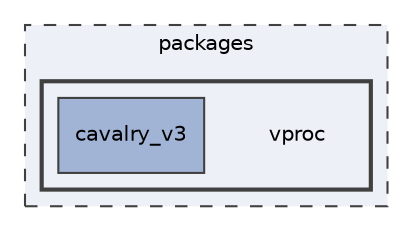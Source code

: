 digraph "packages/vproc"
{
 // INTERACTIVE_SVG=YES
 // LATEX_PDF_SIZE
  bgcolor="transparent";
  edge [fontname="Helvetica",fontsize="10",labelfontname="Helvetica",labelfontsize="10"];
  node [fontname="Helvetica",fontsize="10",shape=record];
  compound=true
  subgraph clusterdir_93501a11e921083efbd154e0cdff5f10 {
    graph [ bgcolor="#edf0f7", pencolor="grey25", style="filled,dashed,", label="packages", fontname="Helvetica", fontsize="10", URL="dir_93501a11e921083efbd154e0cdff5f10.html"]
  subgraph clusterdir_720a8d47c2d5a565119b3b623c19013c {
    graph [ bgcolor="#edf0f7", pencolor="grey25", style="filled,bold,", label="", fontname="Helvetica", fontsize="10", URL="dir_720a8d47c2d5a565119b3b623c19013c.html"]
    dir_720a8d47c2d5a565119b3b623c19013c [shape=plaintext, label="vproc"];
  dir_1fc2703844d2e06660ef25483bd3b98c [shape=box, label="cavalry_v3", style="filled,", fillcolor="#a2b4d6", color="grey25", URL="dir_1fc2703844d2e06660ef25483bd3b98c.html"];
  }
  }
}
